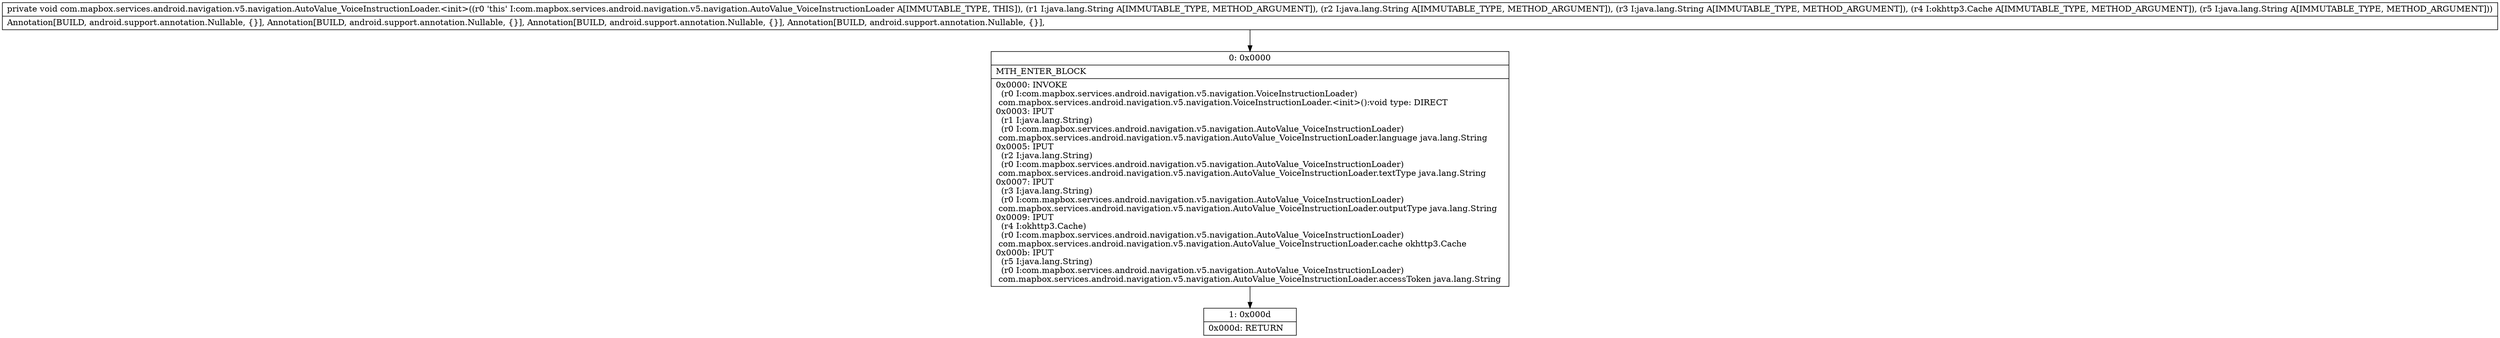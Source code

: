 digraph "CFG forcom.mapbox.services.android.navigation.v5.navigation.AutoValue_VoiceInstructionLoader.\<init\>(Ljava\/lang\/String;Ljava\/lang\/String;Ljava\/lang\/String;Lokhttp3\/Cache;Ljava\/lang\/String;)V" {
Node_0 [shape=record,label="{0\:\ 0x0000|MTH_ENTER_BLOCK\l|0x0000: INVOKE  \l  (r0 I:com.mapbox.services.android.navigation.v5.navigation.VoiceInstructionLoader)\l com.mapbox.services.android.navigation.v5.navigation.VoiceInstructionLoader.\<init\>():void type: DIRECT \l0x0003: IPUT  \l  (r1 I:java.lang.String)\l  (r0 I:com.mapbox.services.android.navigation.v5.navigation.AutoValue_VoiceInstructionLoader)\l com.mapbox.services.android.navigation.v5.navigation.AutoValue_VoiceInstructionLoader.language java.lang.String \l0x0005: IPUT  \l  (r2 I:java.lang.String)\l  (r0 I:com.mapbox.services.android.navigation.v5.navigation.AutoValue_VoiceInstructionLoader)\l com.mapbox.services.android.navigation.v5.navigation.AutoValue_VoiceInstructionLoader.textType java.lang.String \l0x0007: IPUT  \l  (r3 I:java.lang.String)\l  (r0 I:com.mapbox.services.android.navigation.v5.navigation.AutoValue_VoiceInstructionLoader)\l com.mapbox.services.android.navigation.v5.navigation.AutoValue_VoiceInstructionLoader.outputType java.lang.String \l0x0009: IPUT  \l  (r4 I:okhttp3.Cache)\l  (r0 I:com.mapbox.services.android.navigation.v5.navigation.AutoValue_VoiceInstructionLoader)\l com.mapbox.services.android.navigation.v5.navigation.AutoValue_VoiceInstructionLoader.cache okhttp3.Cache \l0x000b: IPUT  \l  (r5 I:java.lang.String)\l  (r0 I:com.mapbox.services.android.navigation.v5.navigation.AutoValue_VoiceInstructionLoader)\l com.mapbox.services.android.navigation.v5.navigation.AutoValue_VoiceInstructionLoader.accessToken java.lang.String \l}"];
Node_1 [shape=record,label="{1\:\ 0x000d|0x000d: RETURN   \l}"];
MethodNode[shape=record,label="{private void com.mapbox.services.android.navigation.v5.navigation.AutoValue_VoiceInstructionLoader.\<init\>((r0 'this' I:com.mapbox.services.android.navigation.v5.navigation.AutoValue_VoiceInstructionLoader A[IMMUTABLE_TYPE, THIS]), (r1 I:java.lang.String A[IMMUTABLE_TYPE, METHOD_ARGUMENT]), (r2 I:java.lang.String A[IMMUTABLE_TYPE, METHOD_ARGUMENT]), (r3 I:java.lang.String A[IMMUTABLE_TYPE, METHOD_ARGUMENT]), (r4 I:okhttp3.Cache A[IMMUTABLE_TYPE, METHOD_ARGUMENT]), (r5 I:java.lang.String A[IMMUTABLE_TYPE, METHOD_ARGUMENT]))  | Annotation[BUILD, android.support.annotation.Nullable, \{\}], Annotation[BUILD, android.support.annotation.Nullable, \{\}], Annotation[BUILD, android.support.annotation.Nullable, \{\}], Annotation[BUILD, android.support.annotation.Nullable, \{\}], \l}"];
MethodNode -> Node_0;
Node_0 -> Node_1;
}

